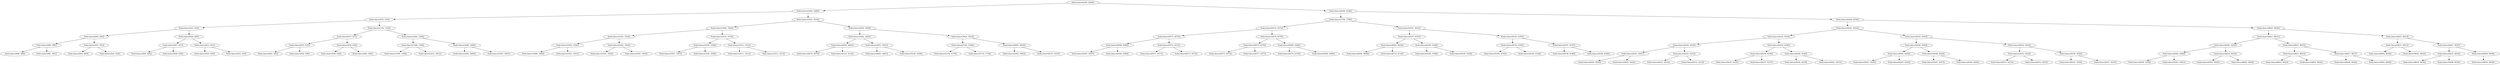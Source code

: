 digraph G{
823749836 [label="Node{data=[6200, 6200]}"]
823749836 -> 365089895
365089895 [label="Node{data=[3498, 3498]}"]
365089895 -> 123895829
123895829 [label="Node{data=[933, 933]}"]
123895829 -> 592065054
592065054 [label="Node{data=[925, 925]}"]
592065054 -> 1506756023
1506756023 [label="Node{data=[892, 892]}"]
1506756023 -> 1521341189
1521341189 [label="Node{data=[890, 890]}"]
1521341189 -> 1230799469
1230799469 [label="Node{data=[889, 889]}"]
1521341189 -> 1005884314
1005884314 [label="Node{data=[891, 891]}"]
1506756023 -> 414550958
414550958 [label="Node{data=[923, 923]}"]
414550958 -> 741627462
741627462 [label="Node{data=[893, 893]}"]
414550958 -> 30864967
30864967 [label="Node{data=[924, 924]}"]
592065054 -> 505531812
505531812 [label="Node{data=[929, 929]}"]
505531812 -> 721280309
721280309 [label="Node{data=[927, 927]}"]
721280309 -> 620050506
620050506 [label="Node{data=[926, 926]}"]
721280309 -> 312968797
312968797 [label="Node{data=[928, 928]}"]
505531812 -> 50017600
50017600 [label="Node{data=[931, 931]}"]
50017600 -> 1177240671
1177240671 [label="Node{data=[930, 930]}"]
50017600 -> 1259410360
1259410360 [label="Node{data=[932, 932]}"]
123895829 -> 1697309161
1697309161 [label="Node{data=[1104, 1104]}"]
1697309161 -> 1042323769
1042323769 [label="Node{data=[937, 937]}"]
1042323769 -> 573913886
573913886 [label="Node{data=[935, 935]}"]
573913886 -> 1635414067
1635414067 [label="Node{data=[934, 934]}"]
573913886 -> 1408102492
1408102492 [label="Node{data=[936, 936]}"]
1042323769 -> 1774080585
1774080585 [label="Node{data=[939, 939]}"]
1774080585 -> 1649965483
1649965483 [label="Node{data=[938, 938]}"]
1774080585 -> 1343317563
1343317563 [label="Node{data=[940, 940]}"]
1697309161 -> 1824654197
1824654197 [label="Node{data=[3494, 3494]}"]
1824654197 -> 2004170942
2004170942 [label="Node{data=[1598, 1598]}"]
2004170942 -> 1447138010
1447138010 [label="Node{data=[1590, 1590]}"]
2004170942 -> 221906583
221906583 [label="Node{data=[3031, 3031]}"]
1824654197 -> 1906275822
1906275822 [label="Node{data=[3496, 3496]}"]
1906275822 -> 795935659
795935659 [label="Node{data=[3495, 3495]}"]
1906275822 -> 1979487197
1979487197 [label="Node{data=[3497, 3497]}"]
365089895 -> 674180427
674180427 [label="Node{data=[3916, 3916]}"]
674180427 -> 580193701
580193701 [label="Node{data=[3506, 3506]}"]
580193701 -> 90062343
90062343 [label="Node{data=[3502, 3502]}"]
90062343 -> 346896138
346896138 [label="Node{data=[3500, 3500]}"]
346896138 -> 1161364897
1161364897 [label="Node{data=[3499, 3499]}"]
346896138 -> 1330364550
1330364550 [label="Node{data=[3501, 3501]}"]
90062343 -> 999383406
999383406 [label="Node{data=[3504, 3504]}"]
999383406 -> 1190728817
1190728817 [label="Node{data=[3503, 3503]}"]
999383406 -> 1272972546
1272972546 [label="Node{data=[3505, 3505]}"]
580193701 -> 1522447112
1522447112 [label="Node{data=[3510, 3510]}"]
1522447112 -> 1788097312
1788097312 [label="Node{data=[3508, 3508]}"]
1788097312 -> 1681975455
1681975455 [label="Node{data=[3507, 3507]}"]
1788097312 -> 801323264
801323264 [label="Node{data=[3509, 3509]}"]
1522447112 -> 4909315
4909315 [label="Node{data=[3512, 3512]}"]
4909315 -> 1259128601
1259128601 [label="Node{data=[3511, 3511]}"]
4909315 -> 678152951
678152951 [label="Node{data=[3513, 3513]}"]
674180427 -> 509013443
509013443 [label="Node{data=[5050, 5050]}"]
509013443 -> 1233325563
1233325563 [label="Node{data=[4442, 4442]}"]
1233325563 -> 1679441885
1679441885 [label="Node{data=[4085, 4085]}"]
1679441885 -> 315649499
315649499 [label="Node{data=[4079, 4079]}"]
1679441885 -> 1002545847
1002545847 [label="Node{data=[4125, 4125]}"]
1233325563 -> 1786551521
1786551521 [label="Node{data=[4951, 4951]}"]
1786551521 -> 1605214884
1605214884 [label="Node{data=[4601, 4601]}"]
1786551521 -> 1317184063
1317184063 [label="Node{data=[5038, 5038]}"]
509013443 -> 2019587394
2019587394 [label="Node{data=[5924, 5924]}"]
2019587394 -> 1987405115
1987405115 [label="Node{data=[5180, 5180]}"]
1987405115 -> 1157583315
1157583315 [label="Node{data=[5176, 5176]}"]
1987405115 -> 532123689
532123689 [label="Node{data=[5718, 5718]}"]
2019587394 -> 1686514936
1686514936 [label="Node{data=[6095, 6095]}"]
1686514936 -> 956809710
956809710 [label="Node{data=[5993, 5993]}"]
1686514936 -> 130576084
130576084 [label="Node{data=[6107, 6107]}"]
823749836 -> 618496220
618496220 [label="Node{data=[9199, 9199]}"]
618496220 -> 1902741843
1902741843 [label="Node{data=[7799, 7799]}"]
1902741843 -> 1994800673
1994800673 [label="Node{data=[6574, 6574]}"]
1994800673 -> 840716519
840716519 [label="Node{data=[6570, 6570]}"]
840716519 -> 2047868184
2047868184 [label="Node{data=[6568, 6568]}"]
2047868184 -> 1192345627
1192345627 [label="Node{data=[6567, 6567]}"]
2047868184 -> 12708334
12708334 [label="Node{data=[6569, 6569]}"]
840716519 -> 1342835321
1342835321 [label="Node{data=[6572, 6572]}"]
1342835321 -> 1441319517
1441319517 [label="Node{data=[6571, 6571]}"]
1342835321 -> 472963555
472963555 [label="Node{data=[6573, 6573]}"]
1994800673 -> 322030866
322030866 [label="Node{data=[6578, 6578]}"]
322030866 -> 333989071
333989071 [label="Node{data=[6576, 6576]}"]
333989071 -> 12705485
12705485 [label="Node{data=[6575, 6575]}"]
333989071 -> 447017207
447017207 [label="Node{data=[6577, 6577]}"]
322030866 -> 132184044
132184044 [label="Node{data=[6580, 6580]}"]
132184044 -> 1451165155
1451165155 [label="Node{data=[6579, 6579]}"]
132184044 -> 1489407575
1489407575 [label="Node{data=[6589, 6589]}"]
1902741843 -> 1708719856
1708719856 [label="Node{data=[9191, 9191]}"]
1708719856 -> 1703356976
1703356976 [label="Node{data=[9187, 9187]}"]
1703356976 -> 1266252670
1266252670 [label="Node{data=[8405, 8405]}"]
1266252670 -> 656535664
656535664 [label="Node{data=[8046, 8046]}"]
1266252670 -> 86816026
86816026 [label="Node{data=[8716, 8716]}"]
1703356976 -> 1495718181
1495718181 [label="Node{data=[9189, 9189]}"]
1495718181 -> 1493498868
1493498868 [label="Node{data=[9188, 9188]}"]
1495718181 -> 1896755924
1896755924 [label="Node{data=[9190, 9190]}"]
1708719856 -> 292216202
292216202 [label="Node{data=[9195, 9195]}"]
292216202 -> 2129318259
2129318259 [label="Node{data=[9193, 9193]}"]
2129318259 -> 13585921
13585921 [label="Node{data=[9192, 9192]}"]
2129318259 -> 5719134
5719134 [label="Node{data=[9194, 9194]}"]
292216202 -> 1192644435
1192644435 [label="Node{data=[9197, 9197]}"]
1192644435 -> 1876918155
1876918155 [label="Node{data=[9196, 9196]}"]
1192644435 -> 354061111
354061111 [label="Node{data=[9198, 9198]}"]
618496220 -> 802506878
802506878 [label="Node{data=[9258, 9258]}"]
802506878 -> 1523377664
1523377664 [label="Node{data=[9242, 9242]}"]
1523377664 -> 1316747765
1316747765 [label="Node{data=[9234, 9234]}"]
1316747765 -> 268009534
268009534 [label="Node{data=[9230, 9230]}"]
268009534 -> 174767879
174767879 [label="Node{data=[9201, 9201]}"]
174767879 -> 925611180
925611180 [label="Node{data=[9200, 9200]}"]
174767879 -> 638474221
638474221 [label="Node{data=[9202, 9202]}"]
268009534 -> 1706412898
1706412898 [label="Node{data=[9232, 9232]}"]
1706412898 -> 989381204
989381204 [label="Node{data=[9231, 9231]}"]
1706412898 -> 1344053107
1344053107 [label="Node{data=[9233, 9233]}"]
1316747765 -> 75045794
75045794 [label="Node{data=[9238, 9238]}"]
75045794 -> 1339834004
1339834004 [label="Node{data=[9236, 9236]}"]
1339834004 -> 868921177
868921177 [label="Node{data=[9235, 9235]}"]
1339834004 -> 127486292
127486292 [label="Node{data=[9237, 9237]}"]
75045794 -> 1265759758
1265759758 [label="Node{data=[9240, 9240]}"]
1265759758 -> 1702320490
1702320490 [label="Node{data=[9239, 9239]}"]
1265759758 -> 60920570
60920570 [label="Node{data=[9241, 9241]}"]
1523377664 -> 1312798771
1312798771 [label="Node{data=[9250, 9250]}"]
1312798771 -> 180020860
180020860 [label="Node{data=[9246, 9246]}"]
180020860 -> 1431913032
1431913032 [label="Node{data=[9244, 9244]}"]
1431913032 -> 1524640859
1524640859 [label="Node{data=[9243, 9243]}"]
1431913032 -> 1764620564
1764620564 [label="Node{data=[9245, 9245]}"]
180020860 -> 888765259
888765259 [label="Node{data=[9248, 9248]}"]
888765259 -> 732771486
732771486 [label="Node{data=[9247, 9247]}"]
888765259 -> 1886668612
1886668612 [label="Node{data=[9249, 9249]}"]
1312798771 -> 1989670151
1989670151 [label="Node{data=[9254, 9254]}"]
1989670151 -> 155974589
155974589 [label="Node{data=[9252, 9252]}"]
155974589 -> 1258301390
1258301390 [label="Node{data=[9251, 9251]}"]
155974589 -> 429660045
429660045 [label="Node{data=[9253, 9253]}"]
1989670151 -> 1349183092
1349183092 [label="Node{data=[9256, 9256]}"]
1349183092 -> 103446999
103446999 [label="Node{data=[9255, 9255]}"]
1349183092 -> 1289621643
1289621643 [label="Node{data=[9257, 9257]}"]
802506878 -> 889673442
889673442 [label="Node{data=[9629, 9629]}"]
889673442 -> 853102448
853102448 [label="Node{data=[9621, 9621]}"]
853102448 -> 1734900797
1734900797 [label="Node{data=[9262, 9262]}"]
1734900797 -> 1527673363
1527673363 [label="Node{data=[9260, 9260]}"]
1527673363 -> 1420926934
1420926934 [label="Node{data=[9259, 9259]}"]
1527673363 -> 745269503
745269503 [label="Node{data=[9261, 9261]}"]
1734900797 -> 138862811
138862811 [label="Node{data=[9619, 9619]}"]
138862811 -> 544249130
544249130 [label="Node{data=[9263, 9263]}"]
138862811 -> 2020073949
2020073949 [label="Node{data=[9620, 9620]}"]
853102448 -> 196657726
196657726 [label="Node{data=[9625, 9625]}"]
196657726 -> 885504938
885504938 [label="Node{data=[9623, 9623]}"]
885504938 -> 272277981
272277981 [label="Node{data=[9622, 9622]}"]
885504938 -> 1469367054
1469367054 [label="Node{data=[9624, 9624]}"]
196657726 -> 451953392
451953392 [label="Node{data=[9627, 9627]}"]
451953392 -> 333689071
333689071 [label="Node{data=[9626, 9626]}"]
451953392 -> 1444073223
1444073223 [label="Node{data=[9628, 9628]}"]
889673442 -> 670034552
670034552 [label="Node{data=[9633, 9633]}"]
670034552 -> 1066458039
1066458039 [label="Node{data=[9631, 9631]}"]
1066458039 -> 838496354
838496354 [label="Node{data=[9630, 9630]}"]
1066458039 -> 1909517229
1909517229 [label="Node{data=[9632, 9632]}"]
670034552 -> 699691973
699691973 [label="Node{data=[9637, 9637]}"]
699691973 -> 272648231
272648231 [label="Node{data=[9635, 9635]}"]
272648231 -> 1926976301
1926976301 [label="Node{data=[9634, 9634]}"]
272648231 -> 77611864
77611864 [label="Node{data=[9636, 9636]}"]
699691973 -> 243282514
243282514 [label="Node{data=[9638, 9638]}"]
243282514 -> 479412949
479412949 [label="Node{data=[9639, 9639]}"]
}